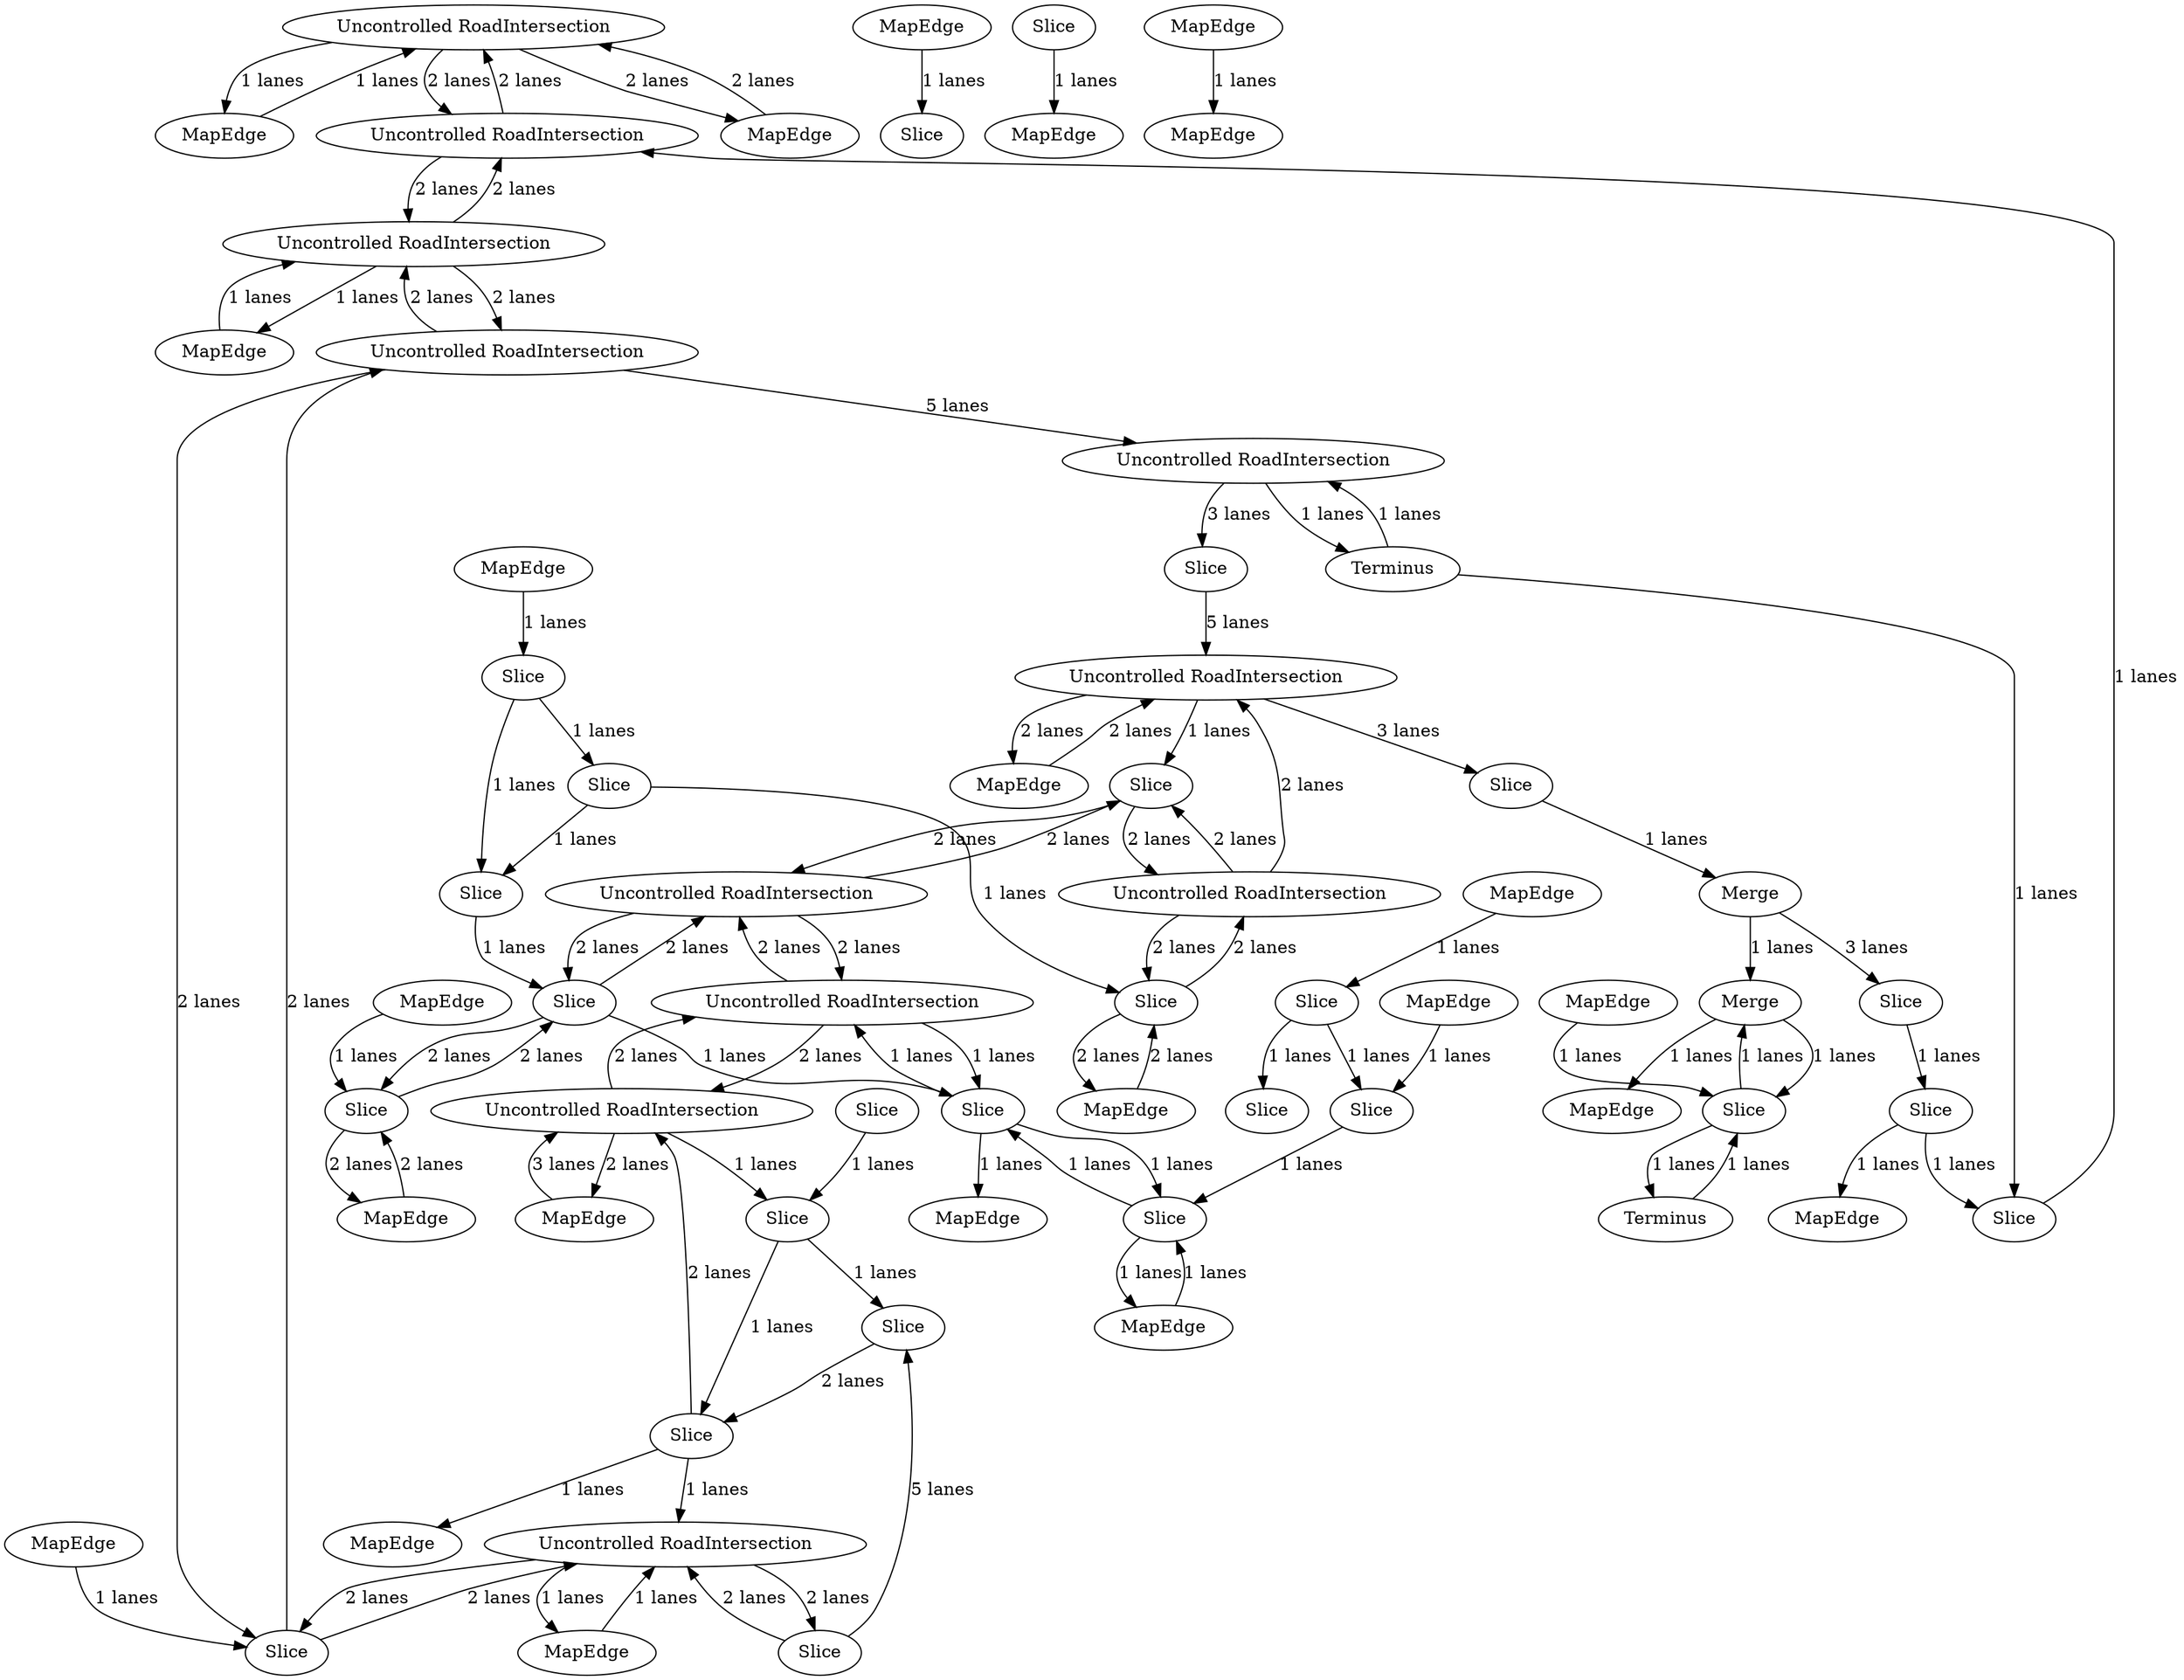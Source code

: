 digraph {
    0 [ label = "Uncontrolled RoadIntersection" ]
    1 [ label = "MapEdge" ]
    2 [ label = "Uncontrolled RoadIntersection" ]
    3 [ label = "Uncontrolled RoadIntersection" ]
    4 [ label = "MapEdge" ]
    5 [ label = "Uncontrolled RoadIntersection" ]
    6 [ label = "Uncontrolled RoadIntersection" ]
    7 [ label = "Merge" ]
    8 [ label = "Slice" ]
    9 [ label = "Uncontrolled RoadIntersection" ]
    10 [ label = "MapEdge" ]
    11 [ label = "Uncontrolled RoadIntersection" ]
    12 [ label = "MapEdge" ]
    13 [ label = "MapEdge" ]
    14 [ label = "Slice" ]
    15 [ label = "MapEdge" ]
    16 [ label = "Slice" ]
    17 [ label = "Merge" ]
    18 [ label = "Terminus" ]
    19 [ label = "Slice" ]
    20 [ label = "Slice" ]
    21 [ label = "Slice" ]
    22 [ label = "Uncontrolled RoadIntersection" ]
    23 [ label = "MapEdge" ]
    24 [ label = "Slice" ]
    25 [ label = "Uncontrolled RoadIntersection" ]
    26 [ label = "MapEdge" ]
    27 [ label = "Slice" ]
    28 [ label = "Slice" ]
    29 [ label = "Slice" ]
    30 [ label = "MapEdge" ]
    31 [ label = "Slice" ]
    32 [ label = "MapEdge" ]
    33 [ label = "Slice" ]
    34 [ label = "MapEdge" ]
    35 [ label = "Slice" ]
    36 [ label = "Slice" ]
    37 [ label = "Slice" ]
    38 [ label = "MapEdge" ]
    39 [ label = "Slice" ]
    40 [ label = "Uncontrolled RoadIntersection" ]
    41 [ label = "MapEdge" ]
    42 [ label = "MapEdge" ]
    43 [ label = "Uncontrolled RoadIntersection" ]
    44 [ label = "Terminus" ]
    45 [ label = "Slice" ]
    46 [ label = "Slice" ]
    47 [ label = "MapEdge" ]
    48 [ label = "MapEdge" ]
    49 [ label = "MapEdge" ]
    50 [ label = "MapEdge" ]
    51 [ label = "Slice" ]
    52 [ label = "Slice" ]
    53 [ label = "MapEdge" ]
    54 [ label = "MapEdge" ]
    55 [ label = "MapEdge" ]
    56 [ label = "Slice" ]
    57 [ label = "Slice" ]
    58 [ label = "Slice" ]
    59 [ label = "MapEdge" ]
    60 [ label = "MapEdge" ]
    61 [ label = "Slice" ]
    62 [ label = "Slice" ]
    63 [ label = "Slice" ]
    0 -> 1 [ label = "1 lanes" ]
    1 -> 0 [ label = "1 lanes" ]
    2 -> 3 [ label = "2 lanes" ]
    4 -> 29 [ label = "2 lanes" ]
    29 -> 4 [ label = "2 lanes" ]
    29 -> 2 [ label = "2 lanes" ]
    2 -> 29 [ label = "2 lanes" ]
    5 -> 6 [ label = "5 lanes" ]
    7 -> 8 [ label = "3 lanes" ]
    9 -> 63 [ label = "1 lanes" ]
    63 -> 9 [ label = "1 lanes" ]
    63 -> 33 [ label = "1 lanes" ]
    33 -> 63 [ label = "1 lanes" ]
    33 -> 10 [ label = "1 lanes" ]
    10 -> 33 [ label = "1 lanes" ]
    11 -> 62 [ label = "2 lanes" ]
    62 -> 11 [ label = "2 lanes" ]
    62 -> 31 [ label = "2 lanes" ]
    31 -> 62 [ label = "2 lanes" ]
    31 -> 12 [ label = "2 lanes" ]
    12 -> 31 [ label = "2 lanes" ]
    3 -> 13 [ label = "2 lanes" ]
    13 -> 3 [ label = "2 lanes" ]
    0 -> 22 [ label = "2 lanes" ]
    22 -> 0 [ label = "2 lanes" ]
    22 -> 43 [ label = "2 lanes" ]
    43 -> 22 [ label = "2 lanes" ]
    43 -> 5 [ label = "2 lanes" ]
    5 -> 43 [ label = "2 lanes" ]
    3 -> 14 [ label = "3 lanes" ]
    15 -> 16 [ label = "1 lanes" ]
    17 -> 51 [ label = "1 lanes" ]
    51 -> 17 [ label = "1 lanes" ]
    51 -> 18 [ label = "1 lanes" ]
    18 -> 51 [ label = "1 lanes" ]
    25 -> 57 [ label = "1 lanes" ]
    57 -> 19 [ label = "1 lanes" ]
    20 -> 19 [ label = "5 lanes" ]
    6 -> 21 [ label = "3 lanes" ]
    8 -> 46 [ label = "1 lanes" ]
    46 -> 45 [ label = "1 lanes" ]
    45 -> 22 [ label = "1 lanes" ]
    21 -> 3 [ label = "5 lanes" ]
    14 -> 7 [ label = "1 lanes" ]
    7 -> 17 [ label = "1 lanes" ]
    17 -> 23 [ label = "1 lanes" ]
    3 -> 24 [ label = "1 lanes" ]
    2 -> 24 [ label = "2 lanes" ]
    24 -> 2 [ label = "2 lanes" ]
    24 -> 11 [ label = "2 lanes" ]
    11 -> 24 [ label = "2 lanes" ]
    11 -> 9 [ label = "2 lanes" ]
    9 -> 11 [ label = "2 lanes" ]
    9 -> 25 [ label = "2 lanes" ]
    25 -> 9 [ label = "2 lanes" ]
    19 -> 58 [ label = "2 lanes" ]
    58 -> 25 [ label = "2 lanes" ]
    5 -> 16 [ label = "2 lanes" ]
    16 -> 5 [ label = "2 lanes" ]
    16 -> 40 [ label = "2 lanes" ]
    40 -> 16 [ label = "2 lanes" ]
    40 -> 20 [ label = "2 lanes" ]
    20 -> 40 [ label = "2 lanes" ]
    6 -> 44 [ label = "1 lanes" ]
    44 -> 6 [ label = "1 lanes" ]
    26 -> 28 [ label = "1 lanes" ]
    28 -> 27 [ label = "1 lanes" ]
    28 -> 61 [ label = "1 lanes" ]
    61 -> 29 [ label = "1 lanes" ]
    30 -> 31 [ label = "1 lanes" ]
    32 -> 35 [ label = "1 lanes" ]
    35 -> 33 [ label = "1 lanes" ]
    34 -> 36 [ label = "1 lanes" ]
    36 -> 35 [ label = "1 lanes" ]
    36 -> 37 [ label = "1 lanes" ]
    38 -> 39 [ label = "1 lanes" ]
    40 -> 41 [ label = "1 lanes" ]
    41 -> 40 [ label = "1 lanes" ]
    42 -> 43 [ label = "1 lanes" ]
    43 -> 42 [ label = "1 lanes" ]
    44 -> 45 [ label = "1 lanes" ]
    46 -> 47 [ label = "1 lanes" ]
    25 -> 48 [ label = "2 lanes" ]
    48 -> 25 [ label = "3 lanes" ]
    49 -> 0 [ label = "2 lanes" ]
    0 -> 49 [ label = "2 lanes" ]
    50 -> 51 [ label = "1 lanes" ]
    52 -> 53 [ label = "1 lanes" ]
    54 -> 55 [ label = "1 lanes" ]
    56 -> 57 [ label = "1 lanes" ]
    57 -> 58 [ label = "1 lanes" ]
    58 -> 40 [ label = "1 lanes" ]
    63 -> 59 [ label = "1 lanes" ]
    58 -> 60 [ label = "1 lanes" ]
    61 -> 27 [ label = "1 lanes" ]
    27 -> 62 [ label = "1 lanes" ]
    62 -> 63 [ label = "1 lanes" ]
}
